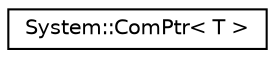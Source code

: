 digraph G
{
  edge [fontname="Helvetica",fontsize="10",labelfontname="Helvetica",labelfontsize="10"];
  node [fontname="Helvetica",fontsize="10",shape=record];
  rankdir="LR";
  Node1 [label="System::ComPtr\< T \>",height=0.2,width=0.4,color="black", fillcolor="white", style="filled",URL="$class_system_1_1_com_ptr.html"];
}
